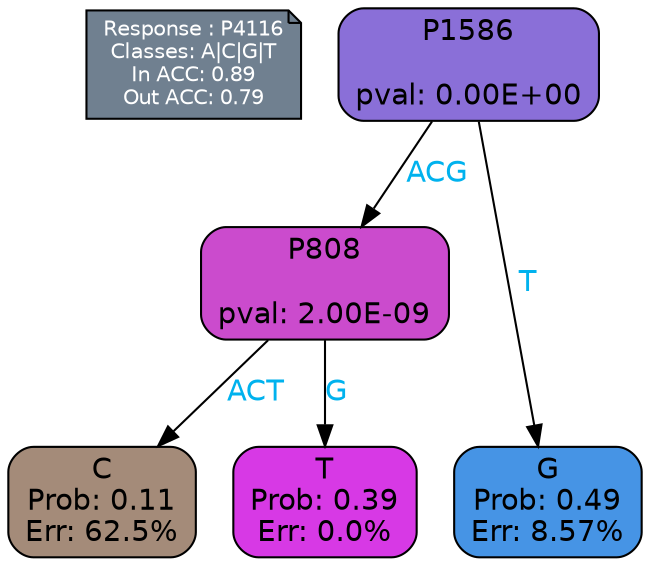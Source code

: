 digraph Tree {
node [shape=box, style="filled, rounded", color="black", fontname=helvetica] ;
graph [ranksep=equally, splines=polylines, bgcolor=transparent, dpi=600] ;
edge [fontname=helvetica] ;
LEGEND [label="Response : P4116
Classes: A|C|G|T
In ACC: 0.89
Out ACC: 0.79
",shape=note,align=left,style=filled,fillcolor="slategray",fontcolor="white",fontsize=10];1 [label="P1586

pval: 0.00E+00", fillcolor="#8a6fd8"] ;
2 [label="P808

pval: 2.00E-09", fillcolor="#cb4bcd"] ;
3 [label="C
Prob: 0.11
Err: 62.5%", fillcolor="#a48b79"] ;
4 [label="T
Prob: 0.39
Err: 0.0%", fillcolor="#d739e5"] ;
5 [label="G
Prob: 0.49
Err: 8.57%", fillcolor="#4694e5"] ;
1 -> 2 [label="ACG",fontcolor=deepskyblue2] ;
1 -> 5 [label="T",fontcolor=deepskyblue2] ;
2 -> 3 [label="ACT",fontcolor=deepskyblue2] ;
2 -> 4 [label="G",fontcolor=deepskyblue2] ;
{rank = same; 3;4;5;}{rank = same; LEGEND;1;}}